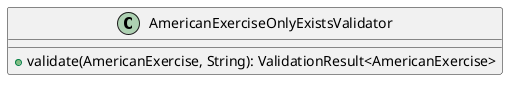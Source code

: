 @startuml

    class AmericanExerciseOnlyExistsValidator [[AmericanExerciseOnlyExistsValidator.html]] {
        +validate(AmericanExercise, String): ValidationResult<AmericanExercise>
    }

@enduml
